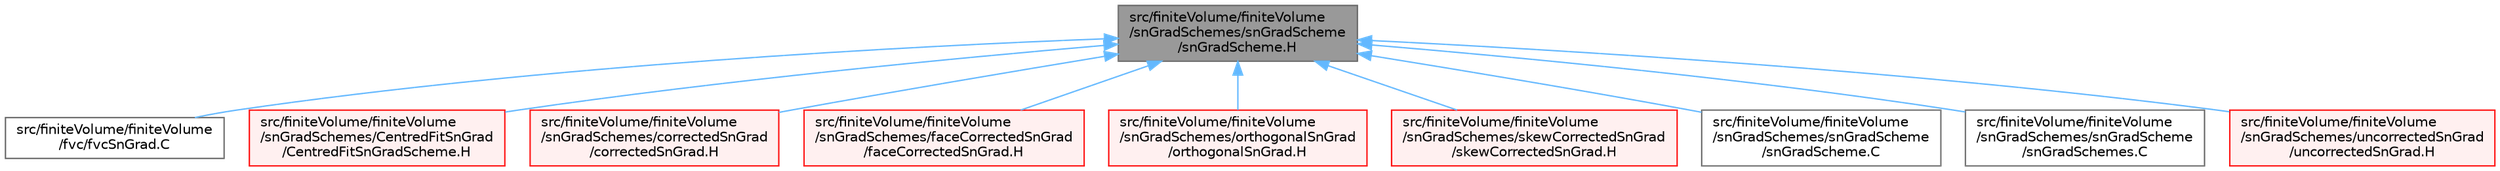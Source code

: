 digraph "src/finiteVolume/finiteVolume/snGradSchemes/snGradScheme/snGradScheme.H"
{
 // LATEX_PDF_SIZE
  bgcolor="transparent";
  edge [fontname=Helvetica,fontsize=10,labelfontname=Helvetica,labelfontsize=10];
  node [fontname=Helvetica,fontsize=10,shape=box,height=0.2,width=0.4];
  Node1 [id="Node000001",label="src/finiteVolume/finiteVolume\l/snGradSchemes/snGradScheme\l/snGradScheme.H",height=0.2,width=0.4,color="gray40", fillcolor="grey60", style="filled", fontcolor="black",tooltip=" "];
  Node1 -> Node2 [id="edge1_Node000001_Node000002",dir="back",color="steelblue1",style="solid",tooltip=" "];
  Node2 [id="Node000002",label="src/finiteVolume/finiteVolume\l/fvc/fvcSnGrad.C",height=0.2,width=0.4,color="grey40", fillcolor="white", style="filled",URL="$fvcSnGrad_8C.html",tooltip=" "];
  Node1 -> Node3 [id="edge2_Node000001_Node000003",dir="back",color="steelblue1",style="solid",tooltip=" "];
  Node3 [id="Node000003",label="src/finiteVolume/finiteVolume\l/snGradSchemes/CentredFitSnGrad\l/CentredFitSnGradScheme.H",height=0.2,width=0.4,color="red", fillcolor="#FFF0F0", style="filled",URL="$CentredFitSnGradScheme_8H.html",tooltip=" "];
  Node1 -> Node6 [id="edge3_Node000001_Node000006",dir="back",color="steelblue1",style="solid",tooltip=" "];
  Node6 [id="Node000006",label="src/finiteVolume/finiteVolume\l/snGradSchemes/correctedSnGrad\l/correctedSnGrad.H",height=0.2,width=0.4,color="red", fillcolor="#FFF0F0", style="filled",URL="$correctedSnGrad_8H.html",tooltip=" "];
  Node1 -> Node25 [id="edge4_Node000001_Node000025",dir="back",color="steelblue1",style="solid",tooltip=" "];
  Node25 [id="Node000025",label="src/finiteVolume/finiteVolume\l/snGradSchemes/faceCorrectedSnGrad\l/faceCorrectedSnGrad.H",height=0.2,width=0.4,color="red", fillcolor="#FFF0F0", style="filled",URL="$faceCorrectedSnGrad_8H.html",tooltip=" "];
  Node1 -> Node28 [id="edge5_Node000001_Node000028",dir="back",color="steelblue1",style="solid",tooltip=" "];
  Node28 [id="Node000028",label="src/finiteVolume/finiteVolume\l/snGradSchemes/orthogonalSnGrad\l/orthogonalSnGrad.H",height=0.2,width=0.4,color="red", fillcolor="#FFF0F0", style="filled",URL="$orthogonalSnGrad_8H.html",tooltip=" "];
  Node1 -> Node31 [id="edge6_Node000001_Node000031",dir="back",color="steelblue1",style="solid",tooltip=" "];
  Node31 [id="Node000031",label="src/finiteVolume/finiteVolume\l/snGradSchemes/skewCorrectedSnGrad\l/skewCorrectedSnGrad.H",height=0.2,width=0.4,color="red", fillcolor="#FFF0F0", style="filled",URL="$skewCorrectedSnGrad_8H.html",tooltip=" "];
  Node1 -> Node34 [id="edge7_Node000001_Node000034",dir="back",color="steelblue1",style="solid",tooltip=" "];
  Node34 [id="Node000034",label="src/finiteVolume/finiteVolume\l/snGradSchemes/snGradScheme\l/snGradScheme.C",height=0.2,width=0.4,color="grey40", fillcolor="white", style="filled",URL="$snGradScheme_8C.html",tooltip=" "];
  Node1 -> Node35 [id="edge8_Node000001_Node000035",dir="back",color="steelblue1",style="solid",tooltip=" "];
  Node35 [id="Node000035",label="src/finiteVolume/finiteVolume\l/snGradSchemes/snGradScheme\l/snGradSchemes.C",height=0.2,width=0.4,color="grey40", fillcolor="white", style="filled",URL="$snGradSchemes_8C.html",tooltip=" "];
  Node1 -> Node36 [id="edge9_Node000001_Node000036",dir="back",color="steelblue1",style="solid",tooltip=" "];
  Node36 [id="Node000036",label="src/finiteVolume/finiteVolume\l/snGradSchemes/uncorrectedSnGrad\l/uncorrectedSnGrad.H",height=0.2,width=0.4,color="red", fillcolor="#FFF0F0", style="filled",URL="$uncorrectedSnGrad_8H.html",tooltip=" "];
}
